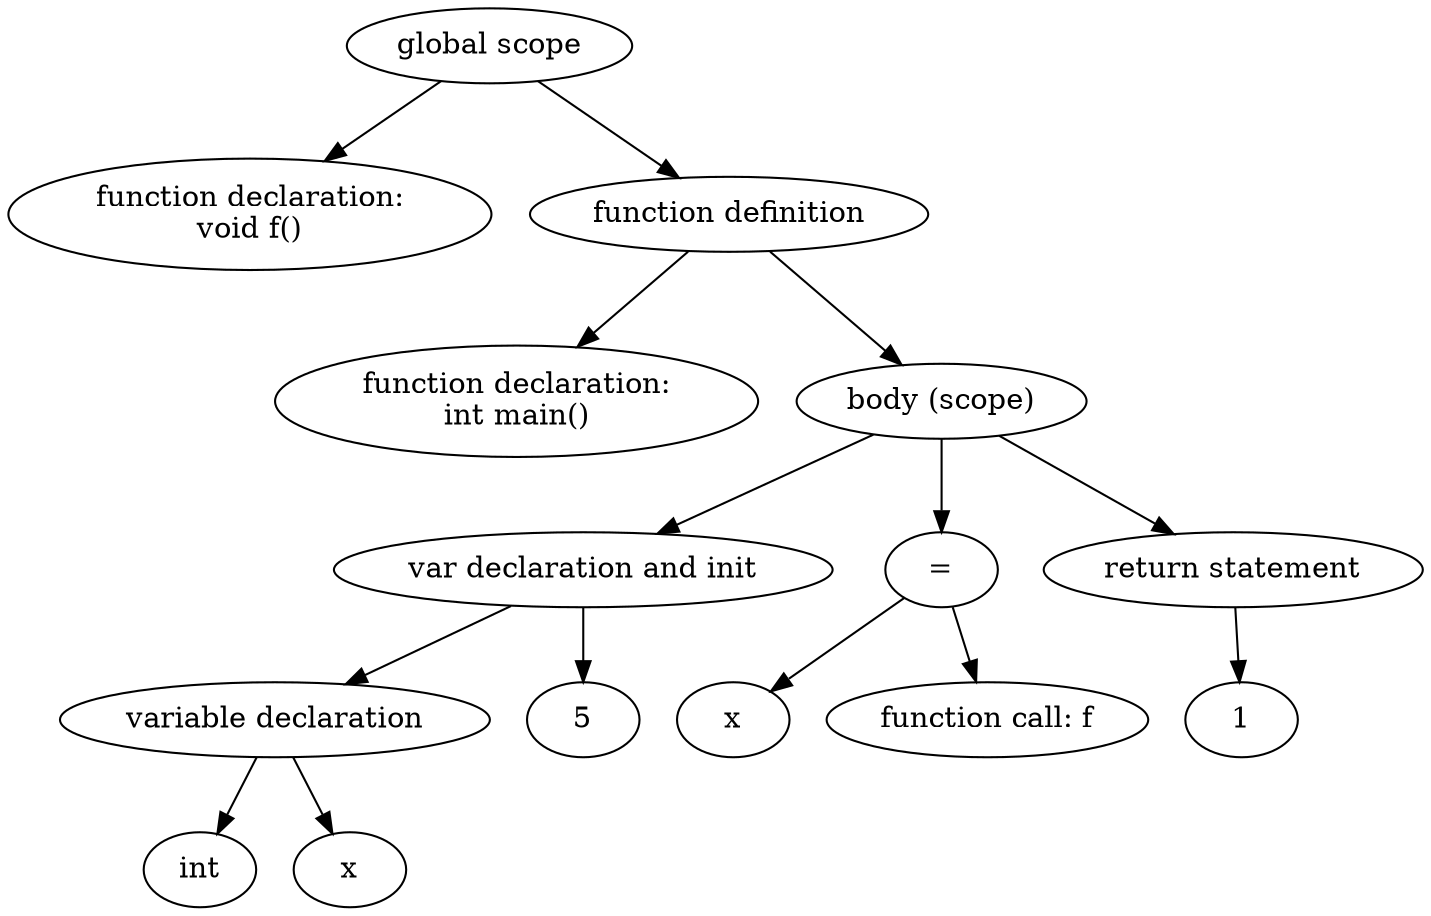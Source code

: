 digraph "Abstract Syntax Tree" {
	140480002130320 [label="function declaration:
void f()"]
	140480002133392 -> 140480002130320
	140480002130656 [label="function declaration:
int main()"]
	140480002131472 -> 140480002130656
	140480002132960 [label=int]
	140480002529600 -> 140480002132960
	140480002131568 [label=x]
	140480002529600 -> 140480002131568
	140480002529600 [label="variable declaration"]
	140480001628384 -> 140480002529600
	140480002529216 [label=5]
	140480001628384 -> 140480002529216
	140480001628384 [label="var declaration and init"]
	140480002130992 -> 140480001628384
	140480002528928 [label=x]
	140480001630160 -> 140480002528928
	140480001626848 [label="function call: f"]
	140480001630160 -> 140480001626848
	140480001630160 [label="="]
	140480002130992 -> 140480001630160
	140480001627952 [label=1]
	140480001627808 -> 140480001627952
	140480001627808 [label="return statement"]
	140480002130992 -> 140480001627808
	140480002130992 [label="body (scope)"]
	140480002131472 -> 140480002130992
	140480002131472 [label="function definition"]
	140480002133392 -> 140480002131472
	140480002133392 [label="global scope"]
}
